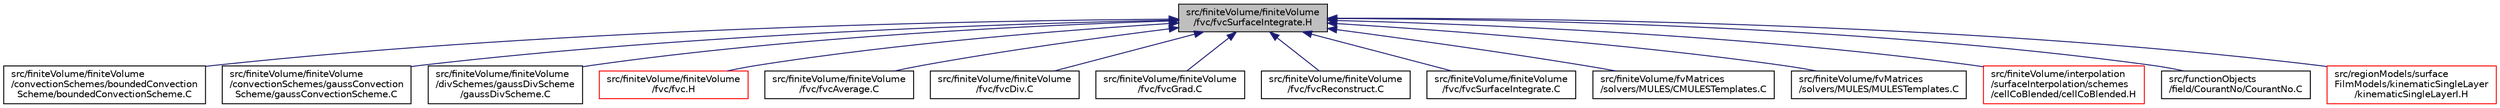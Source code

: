 digraph "src/finiteVolume/finiteVolume/fvc/fvcSurfaceIntegrate.H"
{
  bgcolor="transparent";
  edge [fontname="Helvetica",fontsize="10",labelfontname="Helvetica",labelfontsize="10"];
  node [fontname="Helvetica",fontsize="10",shape=record];
  Node1 [label="src/finiteVolume/finiteVolume\l/fvc/fvcSurfaceIntegrate.H",height=0.2,width=0.4,color="black", fillcolor="grey75", style="filled", fontcolor="black"];
  Node1 -> Node2 [dir="back",color="midnightblue",fontsize="10",style="solid",fontname="Helvetica"];
  Node2 [label="src/finiteVolume/finiteVolume\l/convectionSchemes/boundedConvection\lScheme/boundedConvectionScheme.C",height=0.2,width=0.4,color="black",URL="$a05764.html"];
  Node1 -> Node3 [dir="back",color="midnightblue",fontsize="10",style="solid",fontname="Helvetica"];
  Node3 [label="src/finiteVolume/finiteVolume\l/convectionSchemes/gaussConvection\lScheme/gaussConvectionScheme.C",height=0.2,width=0.4,color="black",URL="$a05770.html"];
  Node1 -> Node4 [dir="back",color="midnightblue",fontsize="10",style="solid",fontname="Helvetica"];
  Node4 [label="src/finiteVolume/finiteVolume\l/divSchemes/gaussDivScheme\l/gaussDivScheme.C",height=0.2,width=0.4,color="black",URL="$a05816.html"];
  Node1 -> Node5 [dir="back",color="midnightblue",fontsize="10",style="solid",fontname="Helvetica"];
  Node5 [label="src/finiteVolume/finiteVolume\l/fvc/fvc.H",height=0.2,width=0.4,color="red",URL="$a05821.html"];
  Node1 -> Node6 [dir="back",color="midnightblue",fontsize="10",style="solid",fontname="Helvetica"];
  Node6 [label="src/finiteVolume/finiteVolume\l/fvc/fvcAverage.C",height=0.2,width=0.4,color="black",URL="$a05822.html"];
  Node1 -> Node7 [dir="back",color="midnightblue",fontsize="10",style="solid",fontname="Helvetica"];
  Node7 [label="src/finiteVolume/finiteVolume\l/fvc/fvcDiv.C",height=0.2,width=0.4,color="black",URL="$a05834.html"];
  Node1 -> Node8 [dir="back",color="midnightblue",fontsize="10",style="solid",fontname="Helvetica"];
  Node8 [label="src/finiteVolume/finiteVolume\l/fvc/fvcGrad.C",height=0.2,width=0.4,color="black",URL="$a05839.html"];
  Node1 -> Node9 [dir="back",color="midnightblue",fontsize="10",style="solid",fontname="Helvetica"];
  Node9 [label="src/finiteVolume/finiteVolume\l/fvc/fvcReconstruct.C",height=0.2,width=0.4,color="black",URL="$a05847.html"];
  Node1 -> Node10 [dir="back",color="midnightblue",fontsize="10",style="solid",fontname="Helvetica"];
  Node10 [label="src/finiteVolume/finiteVolume\l/fvc/fvcSurfaceIntegrate.C",height=0.2,width=0.4,color="black",URL="$a05861.html"];
  Node1 -> Node11 [dir="back",color="midnightblue",fontsize="10",style="solid",fontname="Helvetica"];
  Node11 [label="src/finiteVolume/fvMatrices\l/solvers/MULES/CMULESTemplates.C",height=0.2,width=0.4,color="black",URL="$a05949.html"];
  Node1 -> Node12 [dir="back",color="midnightblue",fontsize="10",style="solid",fontname="Helvetica"];
  Node12 [label="src/finiteVolume/fvMatrices\l/solvers/MULES/MULESTemplates.C",height=0.2,width=0.4,color="black",URL="$a05955.html"];
  Node1 -> Node13 [dir="back",color="midnightblue",fontsize="10",style="solid",fontname="Helvetica"];
  Node13 [label="src/finiteVolume/interpolation\l/surfaceInterpolation/schemes\l/cellCoBlended/cellCoBlended.H",height=0.2,width=0.4,color="red",URL="$a06223.html"];
  Node1 -> Node14 [dir="back",color="midnightblue",fontsize="10",style="solid",fontname="Helvetica"];
  Node14 [label="src/functionObjects\l/field/CourantNo/CourantNo.C",height=0.2,width=0.4,color="black",URL="$a06320.html"];
  Node1 -> Node15 [dir="back",color="midnightblue",fontsize="10",style="solid",fontname="Helvetica"];
  Node15 [label="src/regionModels/surface\lFilmModels/kinematicSingleLayer\l/kinematicSingleLayerI.H",height=0.2,width=0.4,color="red",URL="$a09563.html"];
}
